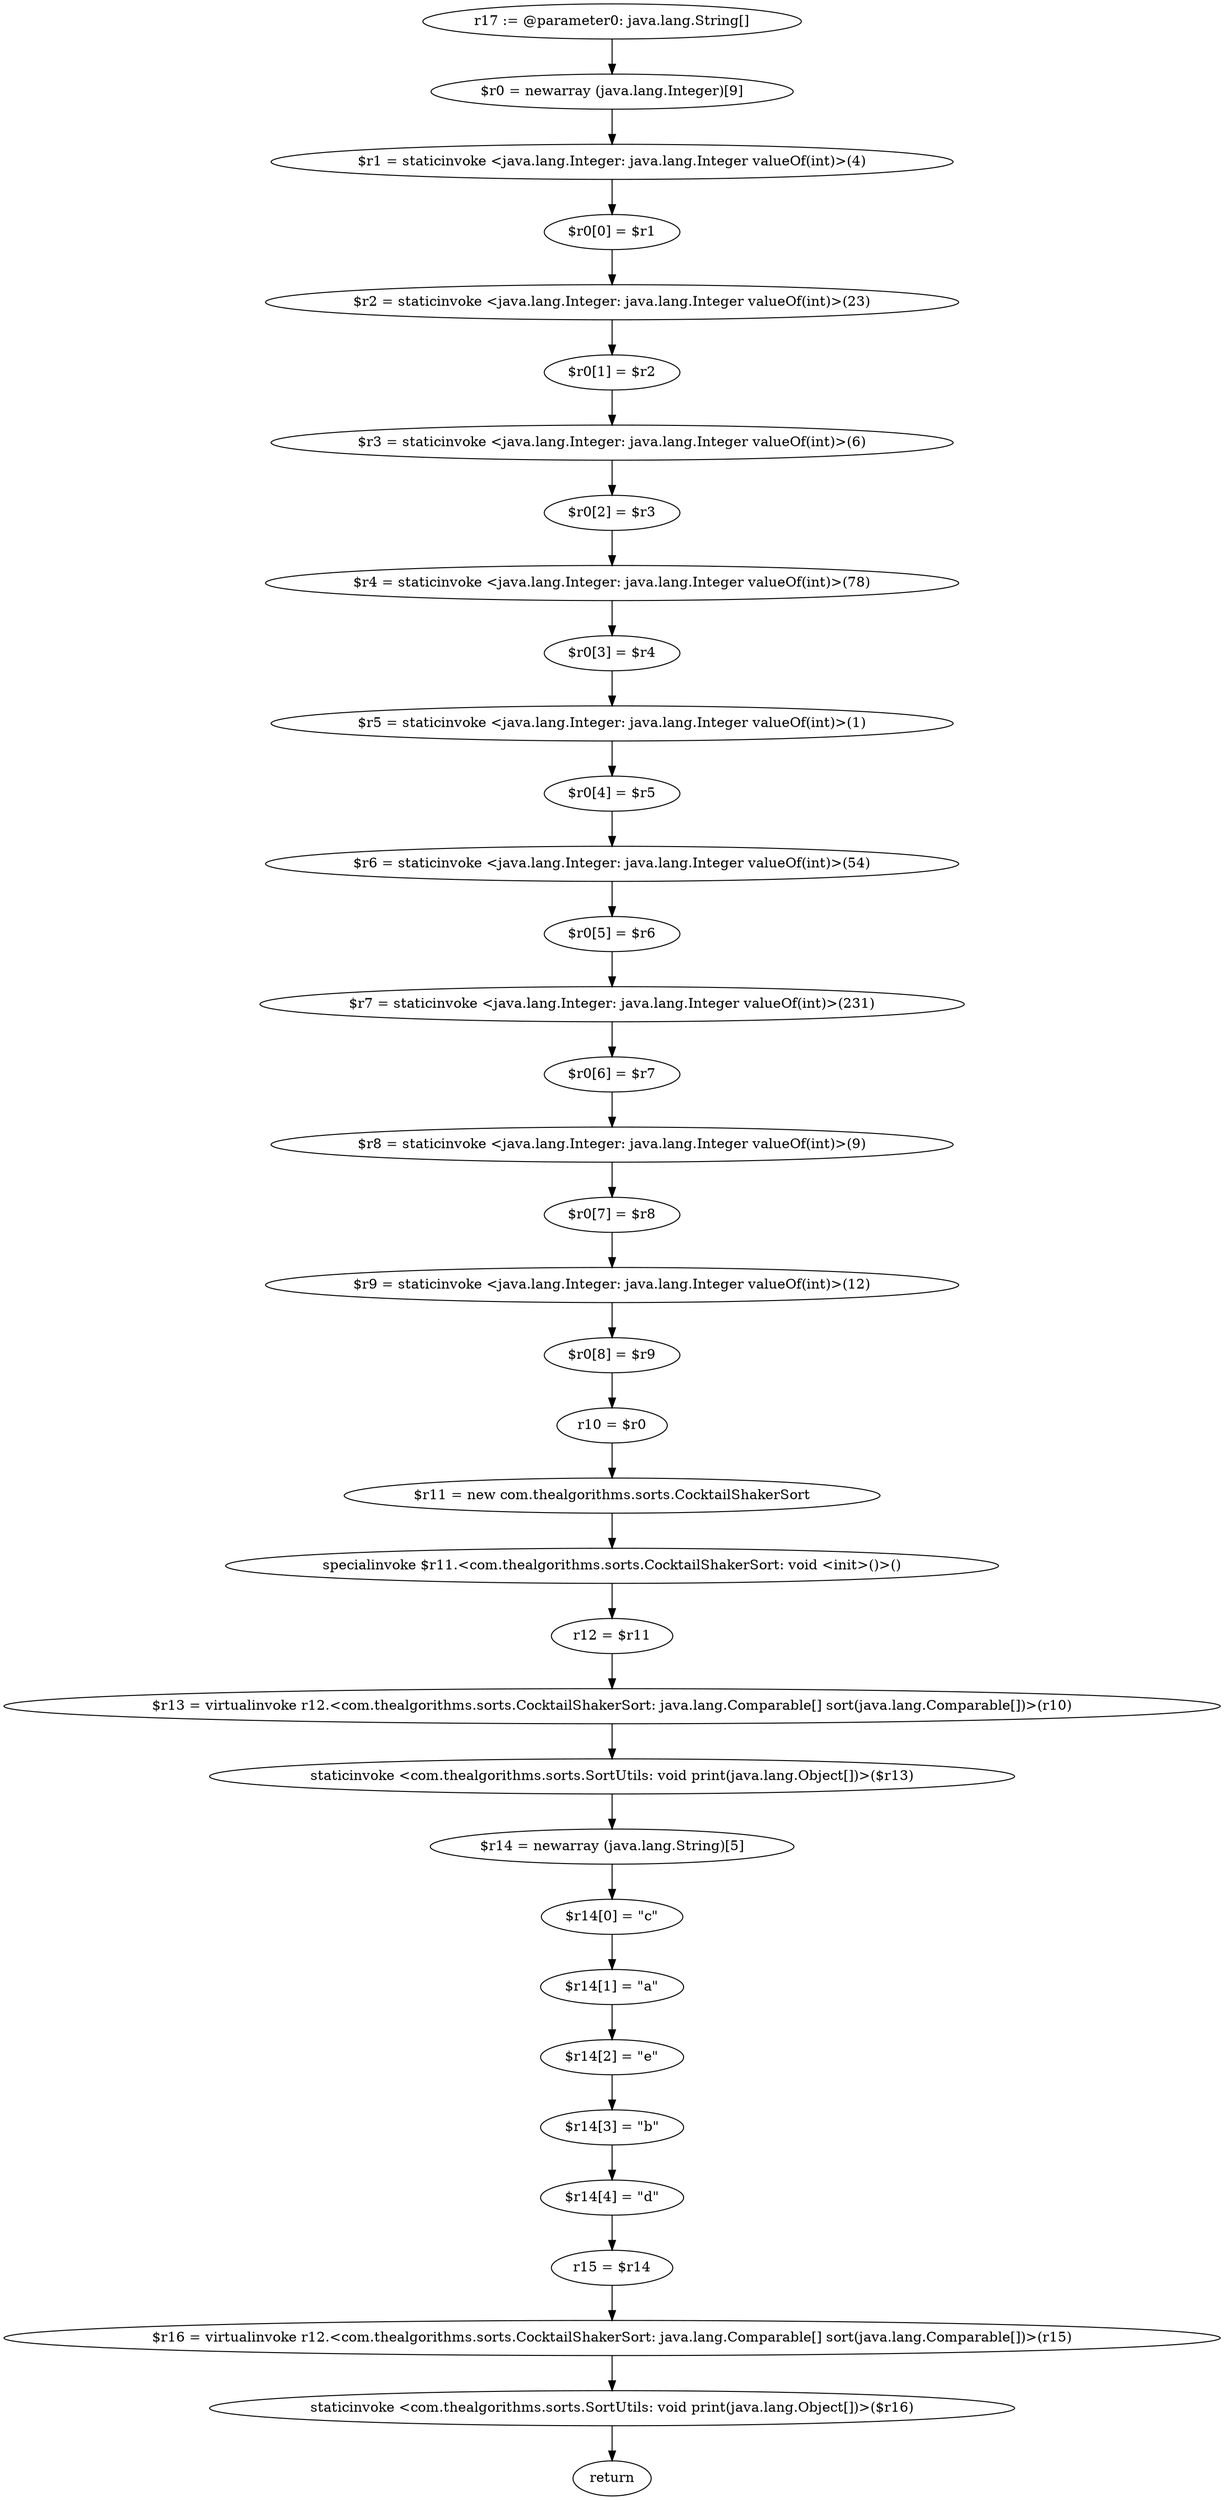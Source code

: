 digraph "unitGraph" {
    "r17 := @parameter0: java.lang.String[]"
    "$r0 = newarray (java.lang.Integer)[9]"
    "$r1 = staticinvoke <java.lang.Integer: java.lang.Integer valueOf(int)>(4)"
    "$r0[0] = $r1"
    "$r2 = staticinvoke <java.lang.Integer: java.lang.Integer valueOf(int)>(23)"
    "$r0[1] = $r2"
    "$r3 = staticinvoke <java.lang.Integer: java.lang.Integer valueOf(int)>(6)"
    "$r0[2] = $r3"
    "$r4 = staticinvoke <java.lang.Integer: java.lang.Integer valueOf(int)>(78)"
    "$r0[3] = $r4"
    "$r5 = staticinvoke <java.lang.Integer: java.lang.Integer valueOf(int)>(1)"
    "$r0[4] = $r5"
    "$r6 = staticinvoke <java.lang.Integer: java.lang.Integer valueOf(int)>(54)"
    "$r0[5] = $r6"
    "$r7 = staticinvoke <java.lang.Integer: java.lang.Integer valueOf(int)>(231)"
    "$r0[6] = $r7"
    "$r8 = staticinvoke <java.lang.Integer: java.lang.Integer valueOf(int)>(9)"
    "$r0[7] = $r8"
    "$r9 = staticinvoke <java.lang.Integer: java.lang.Integer valueOf(int)>(12)"
    "$r0[8] = $r9"
    "r10 = $r0"
    "$r11 = new com.thealgorithms.sorts.CocktailShakerSort"
    "specialinvoke $r11.<com.thealgorithms.sorts.CocktailShakerSort: void <init>()>()"
    "r12 = $r11"
    "$r13 = virtualinvoke r12.<com.thealgorithms.sorts.CocktailShakerSort: java.lang.Comparable[] sort(java.lang.Comparable[])>(r10)"
    "staticinvoke <com.thealgorithms.sorts.SortUtils: void print(java.lang.Object[])>($r13)"
    "$r14 = newarray (java.lang.String)[5]"
    "$r14[0] = \"c\""
    "$r14[1] = \"a\""
    "$r14[2] = \"e\""
    "$r14[3] = \"b\""
    "$r14[4] = \"d\""
    "r15 = $r14"
    "$r16 = virtualinvoke r12.<com.thealgorithms.sorts.CocktailShakerSort: java.lang.Comparable[] sort(java.lang.Comparable[])>(r15)"
    "staticinvoke <com.thealgorithms.sorts.SortUtils: void print(java.lang.Object[])>($r16)"
    "return"
    "r17 := @parameter0: java.lang.String[]"->"$r0 = newarray (java.lang.Integer)[9]";
    "$r0 = newarray (java.lang.Integer)[9]"->"$r1 = staticinvoke <java.lang.Integer: java.lang.Integer valueOf(int)>(4)";
    "$r1 = staticinvoke <java.lang.Integer: java.lang.Integer valueOf(int)>(4)"->"$r0[0] = $r1";
    "$r0[0] = $r1"->"$r2 = staticinvoke <java.lang.Integer: java.lang.Integer valueOf(int)>(23)";
    "$r2 = staticinvoke <java.lang.Integer: java.lang.Integer valueOf(int)>(23)"->"$r0[1] = $r2";
    "$r0[1] = $r2"->"$r3 = staticinvoke <java.lang.Integer: java.lang.Integer valueOf(int)>(6)";
    "$r3 = staticinvoke <java.lang.Integer: java.lang.Integer valueOf(int)>(6)"->"$r0[2] = $r3";
    "$r0[2] = $r3"->"$r4 = staticinvoke <java.lang.Integer: java.lang.Integer valueOf(int)>(78)";
    "$r4 = staticinvoke <java.lang.Integer: java.lang.Integer valueOf(int)>(78)"->"$r0[3] = $r4";
    "$r0[3] = $r4"->"$r5 = staticinvoke <java.lang.Integer: java.lang.Integer valueOf(int)>(1)";
    "$r5 = staticinvoke <java.lang.Integer: java.lang.Integer valueOf(int)>(1)"->"$r0[4] = $r5";
    "$r0[4] = $r5"->"$r6 = staticinvoke <java.lang.Integer: java.lang.Integer valueOf(int)>(54)";
    "$r6 = staticinvoke <java.lang.Integer: java.lang.Integer valueOf(int)>(54)"->"$r0[5] = $r6";
    "$r0[5] = $r6"->"$r7 = staticinvoke <java.lang.Integer: java.lang.Integer valueOf(int)>(231)";
    "$r7 = staticinvoke <java.lang.Integer: java.lang.Integer valueOf(int)>(231)"->"$r0[6] = $r7";
    "$r0[6] = $r7"->"$r8 = staticinvoke <java.lang.Integer: java.lang.Integer valueOf(int)>(9)";
    "$r8 = staticinvoke <java.lang.Integer: java.lang.Integer valueOf(int)>(9)"->"$r0[7] = $r8";
    "$r0[7] = $r8"->"$r9 = staticinvoke <java.lang.Integer: java.lang.Integer valueOf(int)>(12)";
    "$r9 = staticinvoke <java.lang.Integer: java.lang.Integer valueOf(int)>(12)"->"$r0[8] = $r9";
    "$r0[8] = $r9"->"r10 = $r0";
    "r10 = $r0"->"$r11 = new com.thealgorithms.sorts.CocktailShakerSort";
    "$r11 = new com.thealgorithms.sorts.CocktailShakerSort"->"specialinvoke $r11.<com.thealgorithms.sorts.CocktailShakerSort: void <init>()>()";
    "specialinvoke $r11.<com.thealgorithms.sorts.CocktailShakerSort: void <init>()>()"->"r12 = $r11";
    "r12 = $r11"->"$r13 = virtualinvoke r12.<com.thealgorithms.sorts.CocktailShakerSort: java.lang.Comparable[] sort(java.lang.Comparable[])>(r10)";
    "$r13 = virtualinvoke r12.<com.thealgorithms.sorts.CocktailShakerSort: java.lang.Comparable[] sort(java.lang.Comparable[])>(r10)"->"staticinvoke <com.thealgorithms.sorts.SortUtils: void print(java.lang.Object[])>($r13)";
    "staticinvoke <com.thealgorithms.sorts.SortUtils: void print(java.lang.Object[])>($r13)"->"$r14 = newarray (java.lang.String)[5]";
    "$r14 = newarray (java.lang.String)[5]"->"$r14[0] = \"c\"";
    "$r14[0] = \"c\""->"$r14[1] = \"a\"";
    "$r14[1] = \"a\""->"$r14[2] = \"e\"";
    "$r14[2] = \"e\""->"$r14[3] = \"b\"";
    "$r14[3] = \"b\""->"$r14[4] = \"d\"";
    "$r14[4] = \"d\""->"r15 = $r14";
    "r15 = $r14"->"$r16 = virtualinvoke r12.<com.thealgorithms.sorts.CocktailShakerSort: java.lang.Comparable[] sort(java.lang.Comparable[])>(r15)";
    "$r16 = virtualinvoke r12.<com.thealgorithms.sorts.CocktailShakerSort: java.lang.Comparable[] sort(java.lang.Comparable[])>(r15)"->"staticinvoke <com.thealgorithms.sorts.SortUtils: void print(java.lang.Object[])>($r16)";
    "staticinvoke <com.thealgorithms.sorts.SortUtils: void print(java.lang.Object[])>($r16)"->"return";
}
